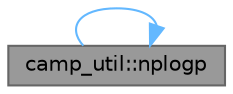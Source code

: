 digraph "camp_util::nplogp"
{
 // LATEX_PDF_SIZE
  bgcolor="transparent";
  edge [fontname=Helvetica,fontsize=10,labelfontname=Helvetica,labelfontsize=10];
  node [fontname=Helvetica,fontsize=10,shape=box,height=0.2,width=0.4];
  rankdir="LR";
  Node1 [label="camp_util::nplogp",height=0.2,width=0.4,color="gray40", fillcolor="grey60", style="filled", fontcolor="black",tooltip="Compute  for computing entropy."];
  Node1 -> Node1 [color="steelblue1",style="solid"];
}
